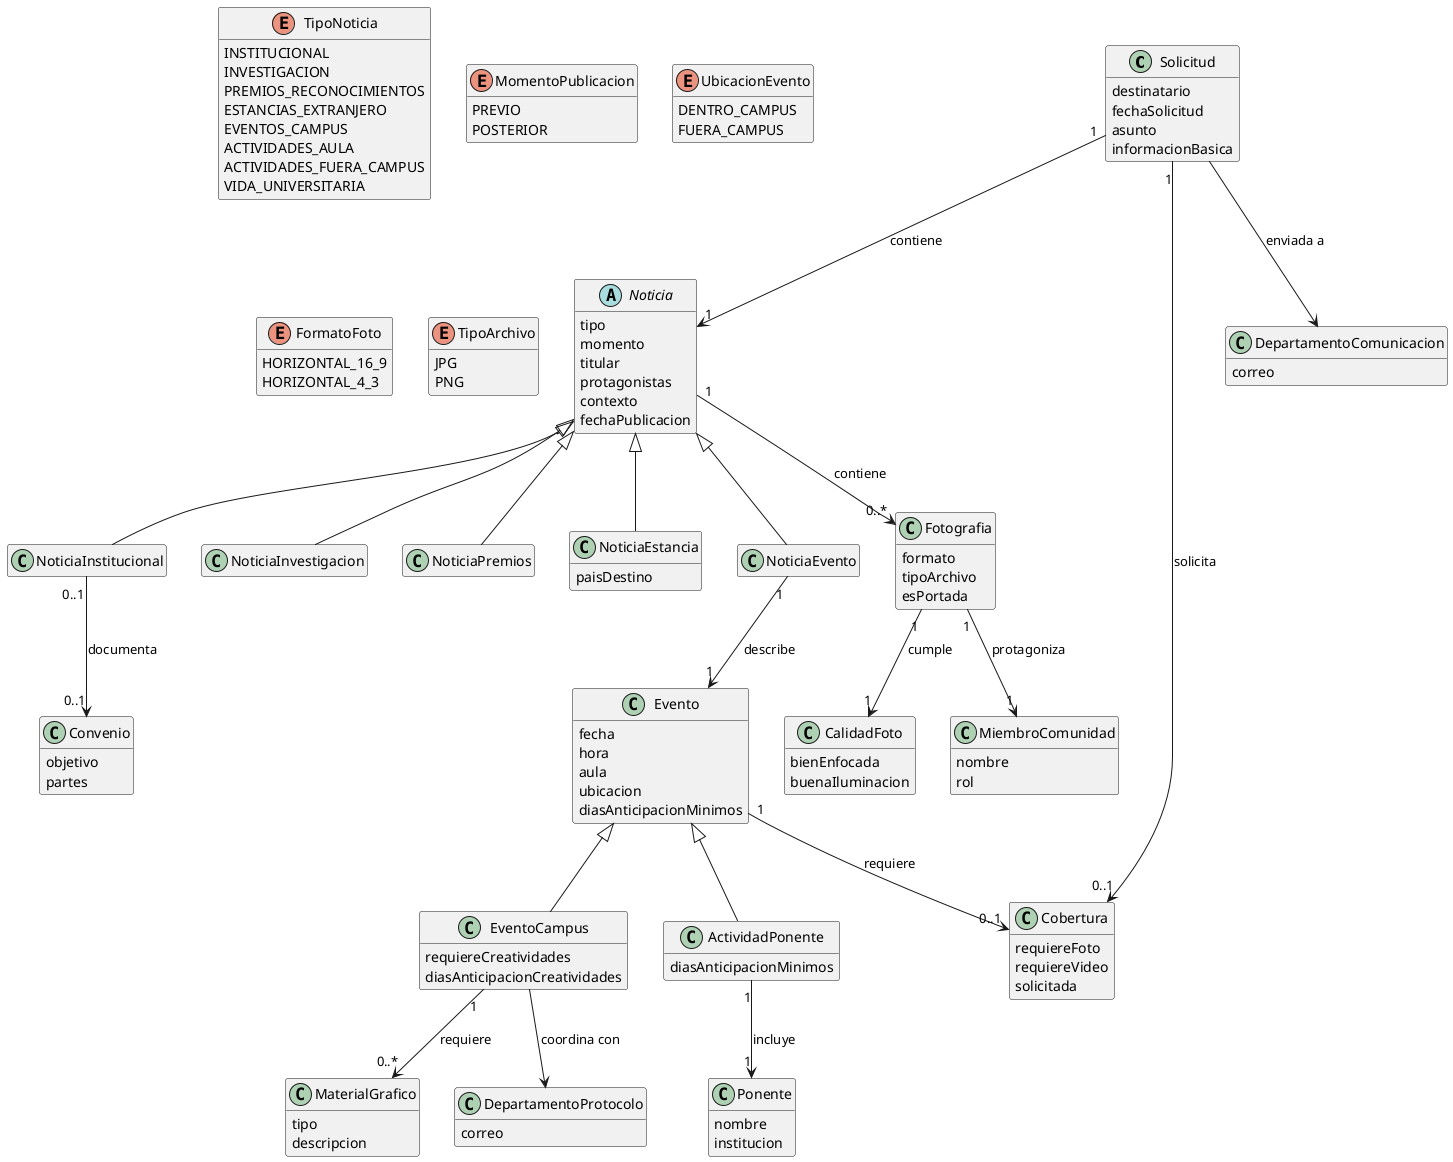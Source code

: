 @startuml

hide empty members

class Solicitud {
  destinatario
  fechaSolicitud
  asunto
  informacionBasica
}

abstract class Noticia {
  tipo
  momento
  titular
  protagonistas
  contexto
  fechaPublicacion
}

enum TipoNoticia {
  INSTITUCIONAL
  INVESTIGACION
  PREMIOS_RECONOCIMIENTOS
  ESTANCIAS_EXTRANJERO
  EVENTOS_CAMPUS
  ACTIVIDADES_AULA
  ACTIVIDADES_FUERA_CAMPUS
  VIDA_UNIVERSITARIA
}

enum MomentoPublicacion {
  PREVIO
  POSTERIOR
}

class NoticiaInstitucional extends Noticia

class NoticiaInvestigacion extends Noticia

class NoticiaPremios extends Noticia

class NoticiaEstancia extends Noticia {
  paisDestino
}

class NoticiaEvento extends Noticia

class Evento {
  fecha
  hora
  aula
  ubicacion
  diasAnticipacionMinimos
}

enum UbicacionEvento {
  DENTRO_CAMPUS
  FUERA_CAMPUS
}

class EventoCampus extends Evento {
  requiereCreatividades
  diasAnticipacionCreatividades
}

class ActividadPonente extends Evento {
  diasAnticipacionMinimos
}

class Ponente {
  nombre
  institucion
}

class Cobertura {
  requiereFoto
  requiereVideo
  solicitada
}

class Fotografia {
  formato
  tipoArchivo
  esPortada
}

enum FormatoFoto {
  HORIZONTAL_16_9
  HORIZONTAL_4_3
}

enum TipoArchivo {
  JPG
  PNG
}

class CalidadFoto {
  bienEnfocada
  buenaIluminacion
}

class MiembroComunidad {
  nombre
  rol
}

class Convenio {
  objetivo
  partes
}

class MaterialGrafico {
  tipo
  descripcion
}

class DepartamentoComunicacion {
  correo
}

class DepartamentoProtocolo {
  correo
}

Solicitud "1" --> "1" Noticia : contiene
Solicitud "1" --> "0..1" Cobertura : solicita
Solicitud --> DepartamentoComunicacion : enviada a

NoticiaEvento "1" --> "1" Evento : describe
Evento "1" --> "0..1" Cobertura : requiere
EventoCampus --> DepartamentoProtocolo : coordina con
EventoCampus "1" --> "0..*" MaterialGrafico : requiere

ActividadPonente "1" --> "1" Ponente : incluye

Noticia "1" --> "0..*" Fotografia : contiene
Fotografia "1" --> "1" MiembroComunidad : protagoniza
Fotografia "1" --> "1" CalidadFoto : cumple

NoticiaInstitucional "0..1" --> "0..1" Convenio : documenta

@enduml